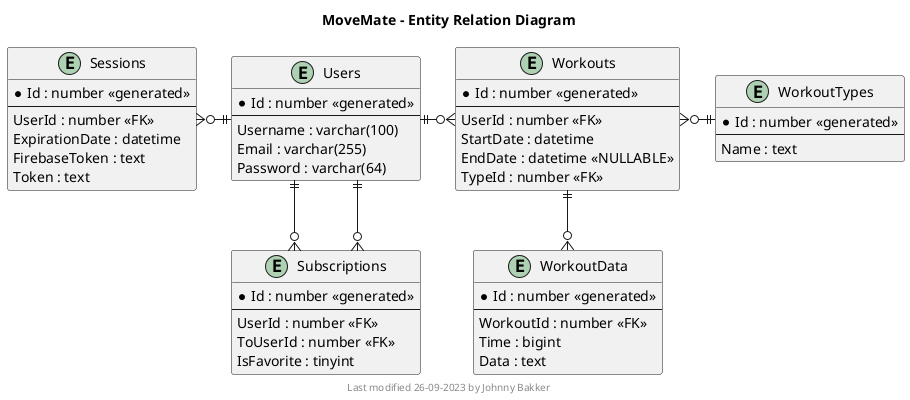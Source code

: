 @startuml MoveMate - Entity Relation Diagram

skinparam linetype polyline
skinparam linetype ortho

title MoveMate - Entity Relation Diagram
footer Last modified 26-09-2023 by Johnny Bakker

entity "Users" as Users {
  *Id : number <<generated>>
  --
  Username : varchar(100)
  Email : varchar(255)
  Password : varchar(64)
}


entity "Sessions" as Sessions {
  *Id : number <<generated>>
  --
  UserId : number <<FK>>
  ExpirationDate : datetime
  FirebaseToken : text
  Token : text
}

entity "Subscriptions" as Subscriptions {
  *Id : number <<generated>>
  --
  UserId : number <<FK>>
  ToUserId : number <<FK>>
  IsFavorite : tinyint
}

entity "Workouts" as Workouts {
	*Id : number <<generated>>
	--
	UserId : number <<FK>>
	StartDate : datetime
	EndDate : datetime <<NULLABLE>>
	TypeId : number <<FK>>
}


entity "WorkoutData" as WorkoutData {
  *Id : number <<generated>>
  --
  WorkoutId : number <<FK>>
  Time : bigint
  Data : text
}

entity "WorkoutTypes" as WorkoutTypes {
  *Id : number <<generated>>
  --
  Name : text
}


Users ||-left-o{ Sessions
Users ||-right-o{ Workouts
Users ||-down-o{ Subscriptions
Users ||-down-o{ Subscriptions  
Workouts ||-down-o{ WorkoutData
Workouts }o-right-|| WorkoutTypes

@enduml